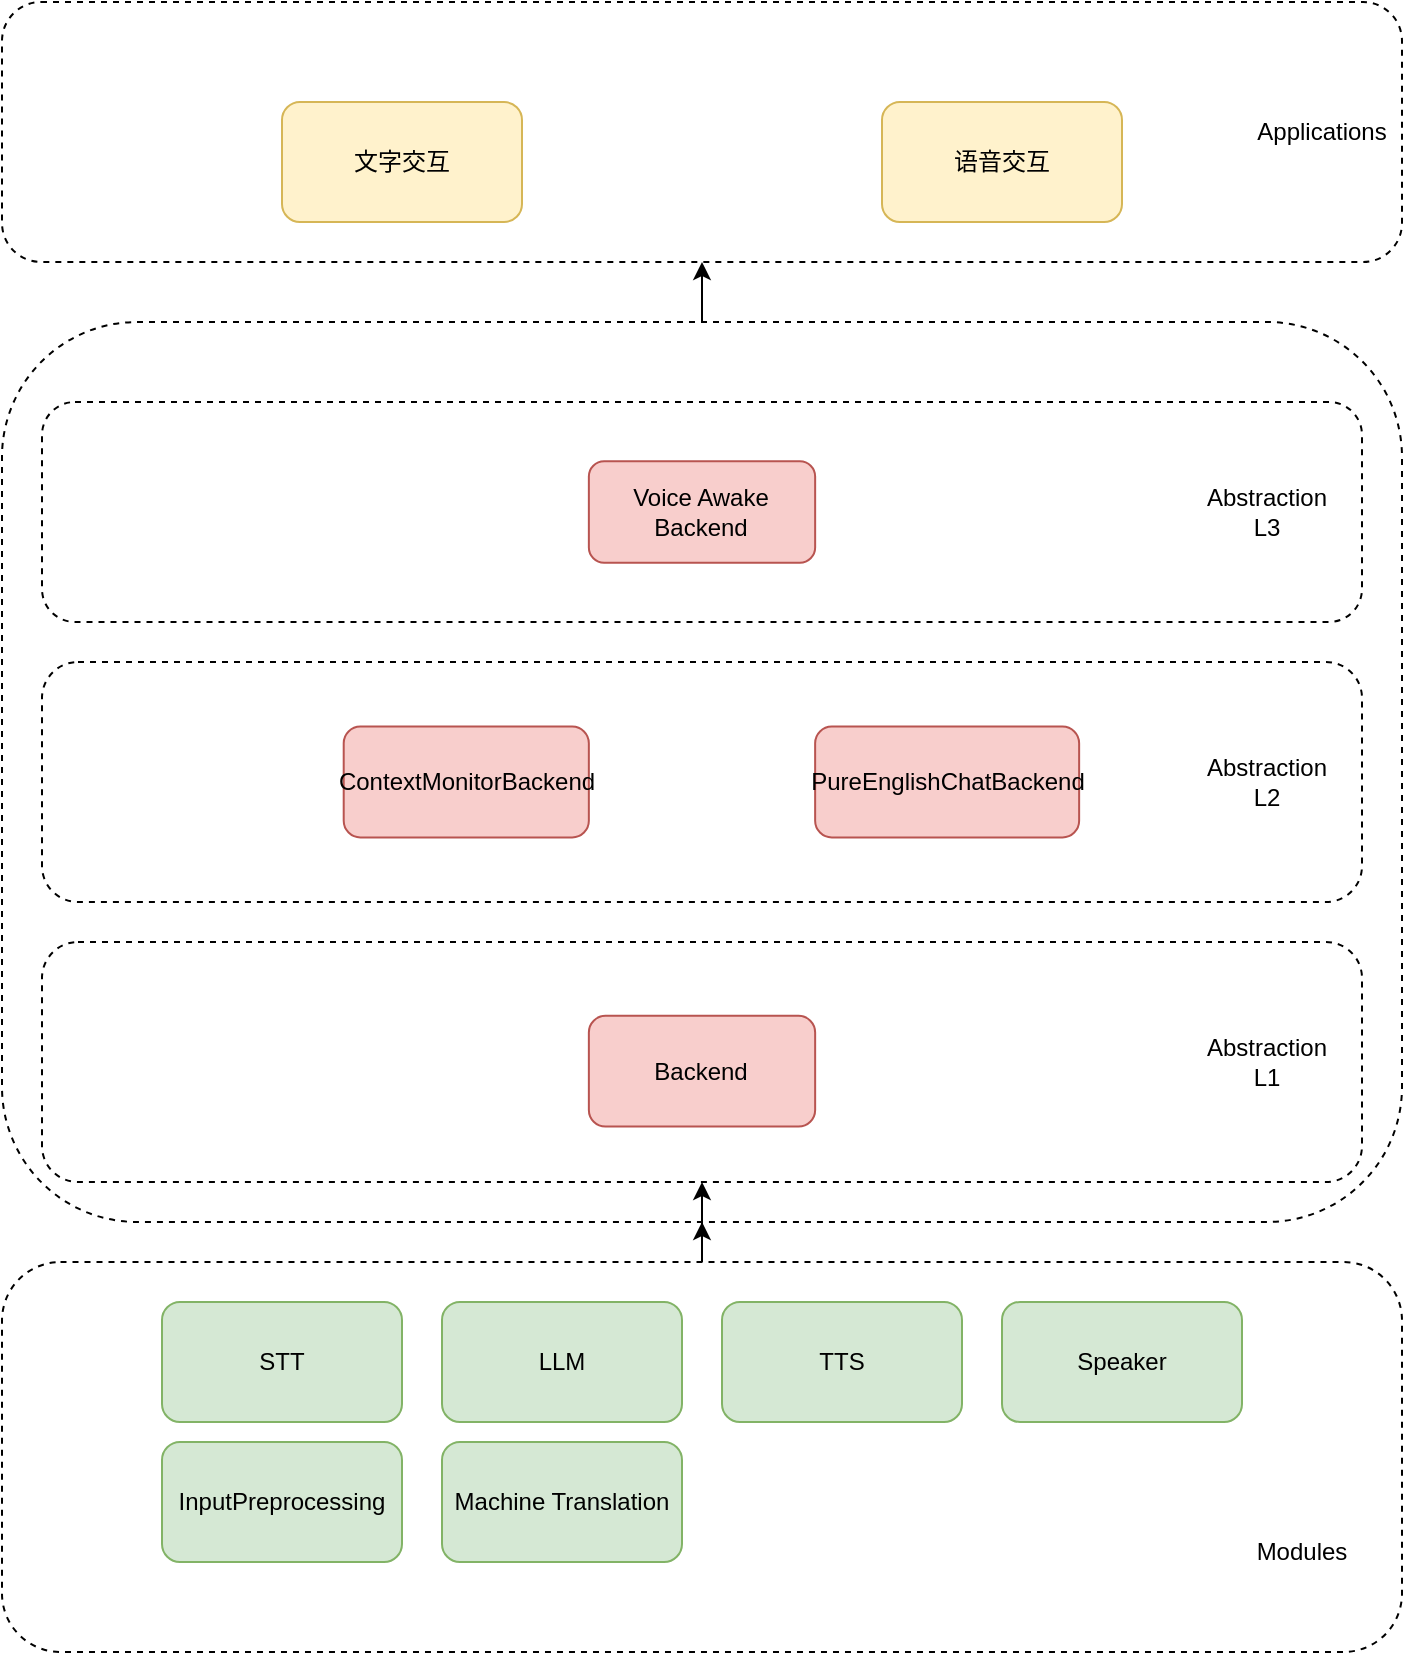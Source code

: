 <mxfile version="24.7.5">
  <diagram name="第 1 页" id="Wu566Kua2JstjRgyABkP">
    <mxGraphModel dx="1430" dy="830" grid="1" gridSize="10" guides="1" tooltips="1" connect="1" arrows="1" fold="1" page="1" pageScale="1" pageWidth="827" pageHeight="1169" math="0" shadow="0">
      <root>
        <mxCell id="0" />
        <mxCell id="1" parent="0" />
        <mxCell id="KWj4d7zj0b5VkLXG1piS-27" style="edgeStyle=orthogonalEdgeStyle;rounded=0;orthogonalLoop=1;jettySize=auto;html=1;entryX=0.5;entryY=1;entryDx=0;entryDy=0;" edge="1" parent="1" source="KWj4d7zj0b5VkLXG1piS-18" target="oR2MWclAaf6PLa6PnVYV-88">
          <mxGeometry relative="1" as="geometry" />
        </mxCell>
        <mxCell id="KWj4d7zj0b5VkLXG1piS-29" style="edgeStyle=orthogonalEdgeStyle;rounded=0;orthogonalLoop=1;jettySize=auto;html=1;exitX=0.5;exitY=1;exitDx=0;exitDy=0;entryX=0.5;entryY=1;entryDx=0;entryDy=0;" edge="1" parent="1" source="KWj4d7zj0b5VkLXG1piS-18" target="oR2MWclAaf6PLa6PnVYV-87">
          <mxGeometry relative="1" as="geometry" />
        </mxCell>
        <mxCell id="KWj4d7zj0b5VkLXG1piS-18" value="" style="rounded=1;whiteSpace=wrap;html=1;dashed=1;" vertex="1" parent="1">
          <mxGeometry x="20" y="1090" width="700" height="450" as="geometry" />
        </mxCell>
        <mxCell id="oR2MWclAaf6PLa6PnVYV-88" value="" style="rounded=1;whiteSpace=wrap;html=1;dashed=1;" parent="1" vertex="1">
          <mxGeometry x="20" y="930" width="700" height="130" as="geometry" />
        </mxCell>
        <mxCell id="KWj4d7zj0b5VkLXG1piS-28" style="edgeStyle=orthogonalEdgeStyle;rounded=0;orthogonalLoop=1;jettySize=auto;html=1;entryX=0.5;entryY=1;entryDx=0;entryDy=0;" edge="1" parent="1" source="oR2MWclAaf6PLa6PnVYV-85" target="KWj4d7zj0b5VkLXG1piS-18">
          <mxGeometry relative="1" as="geometry" />
        </mxCell>
        <mxCell id="oR2MWclAaf6PLa6PnVYV-85" value="" style="rounded=1;whiteSpace=wrap;html=1;dashed=1;" parent="1" vertex="1">
          <mxGeometry x="20" y="1560" width="700" height="195" as="geometry" />
        </mxCell>
        <mxCell id="oR2MWclAaf6PLa6PnVYV-72" value="STT" style="rounded=1;whiteSpace=wrap;html=1;fillColor=#d5e8d4;strokeColor=#82b366;" parent="1" vertex="1">
          <mxGeometry x="100" y="1580" width="120" height="60" as="geometry" />
        </mxCell>
        <mxCell id="oR2MWclAaf6PLa6PnVYV-73" value="LLM" style="rounded=1;whiteSpace=wrap;html=1;fillColor=#d5e8d4;strokeColor=#82b366;" parent="1" vertex="1">
          <mxGeometry x="240" y="1580" width="120" height="60" as="geometry" />
        </mxCell>
        <mxCell id="oR2MWclAaf6PLa6PnVYV-74" value="TTS" style="rounded=1;whiteSpace=wrap;html=1;fillColor=#d5e8d4;strokeColor=#82b366;" parent="1" vertex="1">
          <mxGeometry x="380" y="1580" width="120" height="60" as="geometry" />
        </mxCell>
        <mxCell id="oR2MWclAaf6PLa6PnVYV-75" value="Speaker" style="rounded=1;whiteSpace=wrap;html=1;fillColor=#d5e8d4;strokeColor=#82b366;" parent="1" vertex="1">
          <mxGeometry x="520" y="1580" width="120" height="60" as="geometry" />
        </mxCell>
        <mxCell id="oR2MWclAaf6PLa6PnVYV-81" value="文字交互" style="rounded=1;whiteSpace=wrap;html=1;fillColor=#fff2cc;strokeColor=#d6b656;" parent="1" vertex="1">
          <mxGeometry x="160" y="980" width="120" height="60" as="geometry" />
        </mxCell>
        <mxCell id="oR2MWclAaf6PLa6PnVYV-82" value="语音交互" style="rounded=1;whiteSpace=wrap;html=1;fillColor=#fff2cc;strokeColor=#d6b656;" parent="1" vertex="1">
          <mxGeometry x="460" y="980" width="120" height="60" as="geometry" />
        </mxCell>
        <mxCell id="oR2MWclAaf6PLa6PnVYV-89" value="Applications" style="text;html=1;align=center;verticalAlign=middle;whiteSpace=wrap;rounded=0;" parent="1" vertex="1">
          <mxGeometry x="650" y="980" width="60" height="30" as="geometry" />
        </mxCell>
        <mxCell id="oR2MWclAaf6PLa6PnVYV-91" value="Modules" style="text;html=1;align=center;verticalAlign=middle;whiteSpace=wrap;rounded=0;" parent="1" vertex="1">
          <mxGeometry x="640" y="1690" width="60" height="30" as="geometry" />
        </mxCell>
        <mxCell id="oR2MWclAaf6PLa6PnVYV-92" value="InputPreprocessing" style="rounded=1;whiteSpace=wrap;html=1;fillColor=#d5e8d4;strokeColor=#82b366;" parent="1" vertex="1">
          <mxGeometry x="100" y="1650" width="120" height="60" as="geometry" />
        </mxCell>
        <mxCell id="KWj4d7zj0b5VkLXG1piS-1" value="Machine Translation" style="rounded=1;whiteSpace=wrap;html=1;fillColor=#d5e8d4;strokeColor=#82b366;" vertex="1" parent="1">
          <mxGeometry x="240" y="1650" width="120" height="60" as="geometry" />
        </mxCell>
        <mxCell id="KWj4d7zj0b5VkLXG1piS-19" value="" style="group" vertex="1" connectable="0" parent="1">
          <mxGeometry x="40" y="1400" width="660" height="120" as="geometry" />
        </mxCell>
        <mxCell id="oR2MWclAaf6PLa6PnVYV-87" value="" style="rounded=1;whiteSpace=wrap;html=1;dashed=1;" parent="KWj4d7zj0b5VkLXG1piS-19" vertex="1">
          <mxGeometry width="660" height="120" as="geometry" />
        </mxCell>
        <mxCell id="oR2MWclAaf6PLa6PnVYV-76" value="Backend" style="rounded=1;whiteSpace=wrap;html=1;fillColor=#f8cecc;strokeColor=#b85450;" parent="KWj4d7zj0b5VkLXG1piS-19" vertex="1">
          <mxGeometry x="273.429" y="36.923" width="113.143" height="55.385" as="geometry" />
        </mxCell>
        <mxCell id="oR2MWclAaf6PLa6PnVYV-90" value="Abstraction L1" style="text;html=1;align=center;verticalAlign=middle;whiteSpace=wrap;rounded=0;" parent="KWj4d7zj0b5VkLXG1piS-19" vertex="1">
          <mxGeometry x="575.143" y="46.154" width="75.429" height="27.692" as="geometry" />
        </mxCell>
        <mxCell id="KWj4d7zj0b5VkLXG1piS-20" value="" style="group" vertex="1" connectable="0" parent="1">
          <mxGeometry x="40" y="1260" width="660" height="120" as="geometry" />
        </mxCell>
        <mxCell id="KWj4d7zj0b5VkLXG1piS-6" value="" style="rounded=1;whiteSpace=wrap;html=1;dashed=1;" vertex="1" parent="KWj4d7zj0b5VkLXG1piS-20">
          <mxGeometry width="660" height="120" as="geometry" />
        </mxCell>
        <mxCell id="KWj4d7zj0b5VkLXG1piS-7" value="&lt;span style=&quot;text-align: left;&quot;&gt;ContextMonitorBackend&lt;/span&gt;" style="rounded=1;whiteSpace=wrap;html=1;fillColor=#f8cecc;strokeColor=#b85450;" vertex="1" parent="KWj4d7zj0b5VkLXG1piS-20">
          <mxGeometry x="150.857" y="32.308" width="122.571" height="55.385" as="geometry" />
        </mxCell>
        <mxCell id="KWj4d7zj0b5VkLXG1piS-8" value="PureEnglishChatBackend" style="rounded=1;whiteSpace=wrap;html=1;fillColor=#f8cecc;strokeColor=#b85450;" vertex="1" parent="KWj4d7zj0b5VkLXG1piS-20">
          <mxGeometry x="386.571" y="32.308" width="132" height="55.385" as="geometry" />
        </mxCell>
        <mxCell id="KWj4d7zj0b5VkLXG1piS-9" value="Abstraction L2" style="text;html=1;align=center;verticalAlign=middle;whiteSpace=wrap;rounded=0;" vertex="1" parent="KWj4d7zj0b5VkLXG1piS-20">
          <mxGeometry x="575.143" y="46.154" width="75.429" height="27.692" as="geometry" />
        </mxCell>
        <mxCell id="KWj4d7zj0b5VkLXG1piS-21" value="" style="group" vertex="1" connectable="0" parent="1">
          <mxGeometry x="40" y="1130" width="660" height="110" as="geometry" />
        </mxCell>
        <mxCell id="KWj4d7zj0b5VkLXG1piS-2" value="" style="rounded=1;whiteSpace=wrap;html=1;dashed=1;" vertex="1" parent="KWj4d7zj0b5VkLXG1piS-21">
          <mxGeometry width="660" height="110.0" as="geometry" />
        </mxCell>
        <mxCell id="KWj4d7zj0b5VkLXG1piS-3" value="Voice Awake Backend" style="rounded=1;whiteSpace=wrap;html=1;fillColor=#f8cecc;strokeColor=#b85450;" vertex="1" parent="KWj4d7zj0b5VkLXG1piS-21">
          <mxGeometry x="273.429" y="29.615" width="113.143" height="50.769" as="geometry" />
        </mxCell>
        <mxCell id="KWj4d7zj0b5VkLXG1piS-10" value="Abstraction L3" style="text;html=1;align=center;verticalAlign=middle;whiteSpace=wrap;rounded=0;" vertex="1" parent="KWj4d7zj0b5VkLXG1piS-21">
          <mxGeometry x="575.143" y="42.308" width="75.429" height="25.385" as="geometry" />
        </mxCell>
        <mxCell id="KWj4d7zj0b5VkLXG1piS-30" style="edgeStyle=orthogonalEdgeStyle;rounded=0;orthogonalLoop=1;jettySize=auto;html=1;exitX=0.5;exitY=1;exitDx=0;exitDy=0;entryX=0.5;entryY=1;entryDx=0;entryDy=0;" edge="1" parent="1" source="KWj4d7zj0b5VkLXG1piS-18" target="oR2MWclAaf6PLa6PnVYV-87">
          <mxGeometry relative="1" as="geometry">
            <mxPoint x="370" y="1510" as="targetPoint" />
          </mxGeometry>
        </mxCell>
      </root>
    </mxGraphModel>
  </diagram>
</mxfile>
